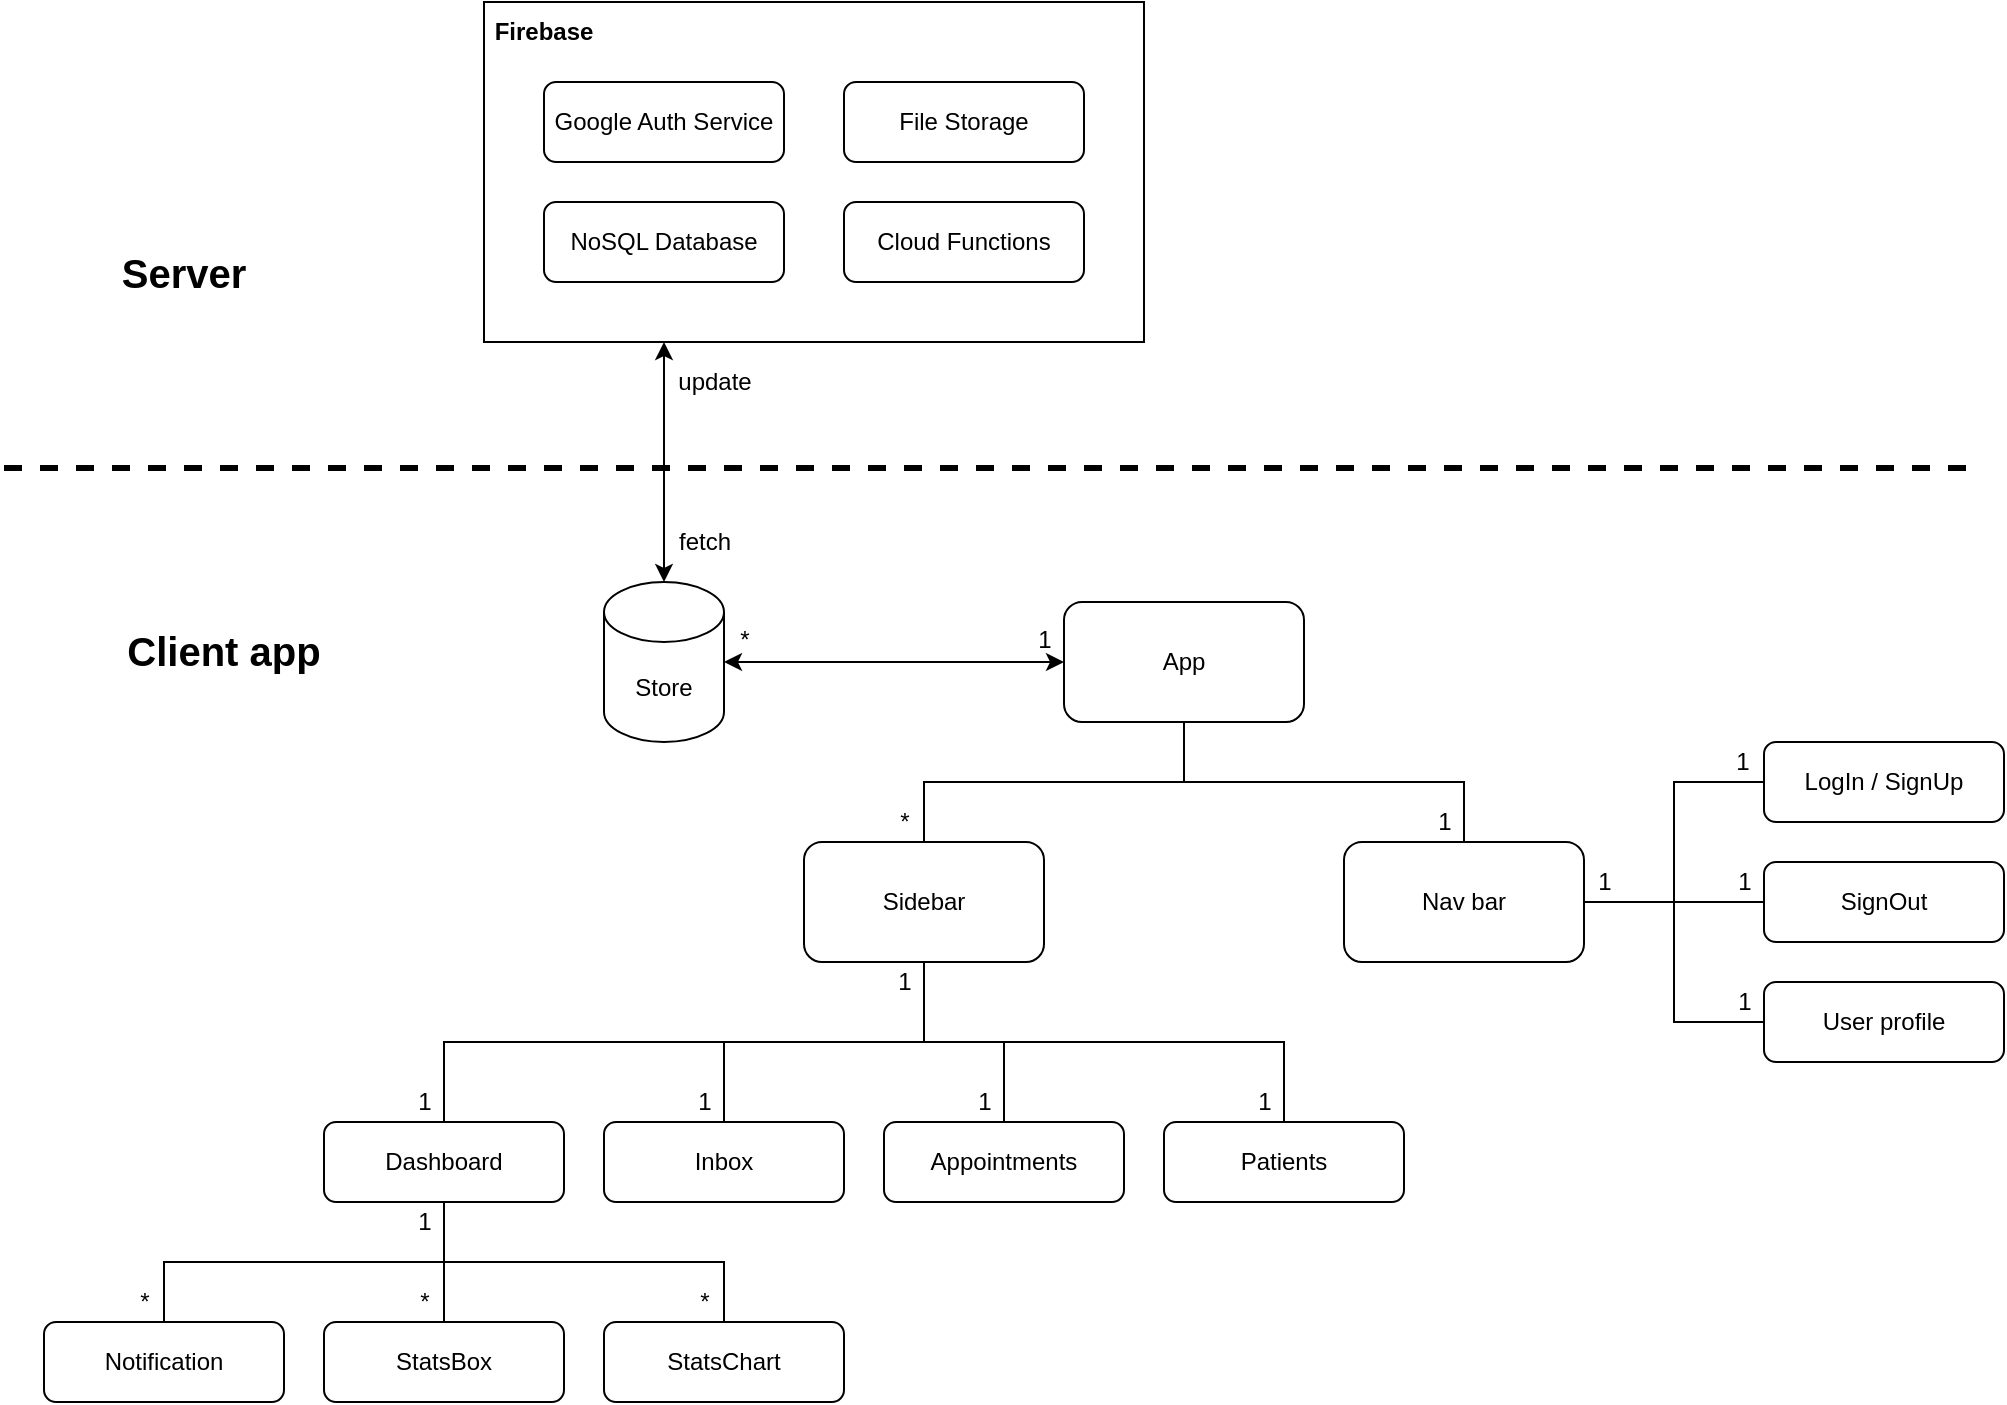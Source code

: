 <mxfile>
    <diagram id="pnW4RJUh1y0-BgwvNeCk" name="Page-1">
        <mxGraphModel dx="1663" dy="2600" grid="1" gridSize="10" guides="1" tooltips="1" connect="1" arrows="1" fold="1" page="1" pageScale="1" pageWidth="1100" pageHeight="850" math="0" shadow="0">
            <root>
                <mxCell id="0"/>
                <mxCell id="1" parent="0"/>
                <mxCell id="8" value="" style="rounded=0;whiteSpace=wrap;html=1;" vertex="1" parent="1">
                    <mxGeometry x="290" y="75" width="330" height="170" as="geometry"/>
                </mxCell>
                <mxCell id="5aPsQx6Y8apsw-u8vKCa-23" style="edgeStyle=orthogonalEdgeStyle;rounded=0;orthogonalLoop=1;jettySize=auto;html=1;exitX=0.5;exitY=1;exitDx=0;exitDy=0;entryX=0.5;entryY=0;entryDx=0;entryDy=0;endArrow=none;endFill=0;" parent="1" source="5aPsQx6Y8apsw-u8vKCa-2" target="5aPsQx6Y8apsw-u8vKCa-3" edge="1">
                    <mxGeometry relative="1" as="geometry"/>
                </mxCell>
                <mxCell id="5aPsQx6Y8apsw-u8vKCa-24" style="edgeStyle=orthogonalEdgeStyle;rounded=0;orthogonalLoop=1;jettySize=auto;html=1;exitX=0.5;exitY=1;exitDx=0;exitDy=0;entryX=0.5;entryY=0;entryDx=0;entryDy=0;endArrow=none;endFill=0;" parent="1" source="5aPsQx6Y8apsw-u8vKCa-2" target="5aPsQx6Y8apsw-u8vKCa-9" edge="1">
                    <mxGeometry relative="1" as="geometry"/>
                </mxCell>
                <mxCell id="5aPsQx6Y8apsw-u8vKCa-2" value="App" style="rounded=1;whiteSpace=wrap;html=1;" parent="1" vertex="1">
                    <mxGeometry x="580" y="375" width="120" height="60" as="geometry"/>
                </mxCell>
                <mxCell id="5aPsQx6Y8apsw-u8vKCa-18" style="edgeStyle=orthogonalEdgeStyle;rounded=0;orthogonalLoop=1;jettySize=auto;html=1;exitX=0.5;exitY=1;exitDx=0;exitDy=0;entryX=0.5;entryY=0;entryDx=0;entryDy=0;endArrow=none;endFill=0;" parent="1" source="5aPsQx6Y8apsw-u8vKCa-3" target="5aPsQx6Y8apsw-u8vKCa-8" edge="1">
                    <mxGeometry relative="1" as="geometry"/>
                </mxCell>
                <mxCell id="5aPsQx6Y8apsw-u8vKCa-19" style="edgeStyle=orthogonalEdgeStyle;rounded=0;orthogonalLoop=1;jettySize=auto;html=1;exitX=0.5;exitY=1;exitDx=0;exitDy=0;entryX=0.5;entryY=0;entryDx=0;entryDy=0;endArrow=none;endFill=0;" parent="1" source="5aPsQx6Y8apsw-u8vKCa-3" target="5aPsQx6Y8apsw-u8vKCa-4" edge="1">
                    <mxGeometry relative="1" as="geometry"/>
                </mxCell>
                <mxCell id="5aPsQx6Y8apsw-u8vKCa-20" style="edgeStyle=orthogonalEdgeStyle;rounded=0;orthogonalLoop=1;jettySize=auto;html=1;exitX=0.5;exitY=1;exitDx=0;exitDy=0;endArrow=none;endFill=0;" parent="1" source="5aPsQx6Y8apsw-u8vKCa-3" target="5aPsQx6Y8apsw-u8vKCa-16" edge="1">
                    <mxGeometry relative="1" as="geometry"/>
                </mxCell>
                <mxCell id="5aPsQx6Y8apsw-u8vKCa-3" value="Sidebar" style="rounded=1;whiteSpace=wrap;html=1;" parent="1" vertex="1">
                    <mxGeometry x="450" y="495" width="120" height="60" as="geometry"/>
                </mxCell>
                <mxCell id="5aPsQx6Y8apsw-u8vKCa-4" value="Appointments" style="rounded=1;whiteSpace=wrap;html=1;" parent="1" vertex="1">
                    <mxGeometry x="490" y="635" width="120" height="40" as="geometry"/>
                </mxCell>
                <mxCell id="5aPsQx6Y8apsw-u8vKCa-21" style="edgeStyle=orthogonalEdgeStyle;rounded=0;orthogonalLoop=1;jettySize=auto;html=1;exitX=0.5;exitY=0;exitDx=0;exitDy=0;entryX=0.5;entryY=1;entryDx=0;entryDy=0;endArrow=none;endFill=0;" parent="1" source="5aPsQx6Y8apsw-u8vKCa-5" target="5aPsQx6Y8apsw-u8vKCa-12" edge="1">
                    <mxGeometry relative="1" as="geometry"/>
                </mxCell>
                <mxCell id="5aPsQx6Y8apsw-u8vKCa-5" value="Notification" style="rounded=1;whiteSpace=wrap;html=1;" parent="1" vertex="1">
                    <mxGeometry x="70" y="735" width="120" height="40" as="geometry"/>
                </mxCell>
                <mxCell id="11" style="edgeStyle=none;rounded=0;html=1;exitX=1;exitY=0.5;exitDx=0;exitDy=0;exitPerimeter=0;entryX=0;entryY=0.5;entryDx=0;entryDy=0;startArrow=classic;startFill=1;endArrow=classic;endFill=1;strokeWidth=1;" edge="1" parent="1" source="5aPsQx6Y8apsw-u8vKCa-7" target="5aPsQx6Y8apsw-u8vKCa-2">
                    <mxGeometry relative="1" as="geometry"/>
                </mxCell>
                <mxCell id="12" style="edgeStyle=none;rounded=0;html=1;exitX=0.5;exitY=0;exitDx=0;exitDy=0;exitPerimeter=0;startArrow=classic;startFill=1;endArrow=classic;endFill=1;strokeWidth=1;" edge="1" parent="1" source="5aPsQx6Y8apsw-u8vKCa-7">
                    <mxGeometry relative="1" as="geometry">
                        <mxPoint x="380" y="245" as="targetPoint"/>
                    </mxGeometry>
                </mxCell>
                <mxCell id="5aPsQx6Y8apsw-u8vKCa-7" value="Store" style="shape=cylinder3;whiteSpace=wrap;html=1;boundedLbl=1;backgroundOutline=1;size=15;" parent="1" vertex="1">
                    <mxGeometry x="350" y="365" width="60" height="80" as="geometry"/>
                </mxCell>
                <mxCell id="5aPsQx6Y8apsw-u8vKCa-8" value="Inbox" style="rounded=1;whiteSpace=wrap;html=1;" parent="1" vertex="1">
                    <mxGeometry x="350" y="635" width="120" height="40" as="geometry"/>
                </mxCell>
                <mxCell id="5aPsQx6Y8apsw-u8vKCa-25" style="edgeStyle=orthogonalEdgeStyle;rounded=0;orthogonalLoop=1;jettySize=auto;html=1;exitX=1;exitY=0.5;exitDx=0;exitDy=0;entryX=0;entryY=0.5;entryDx=0;entryDy=0;endArrow=none;endFill=0;" parent="1" source="5aPsQx6Y8apsw-u8vKCa-9" target="5aPsQx6Y8apsw-u8vKCa-10" edge="1">
                    <mxGeometry relative="1" as="geometry"/>
                </mxCell>
                <mxCell id="5aPsQx6Y8apsw-u8vKCa-26" style="edgeStyle=orthogonalEdgeStyle;rounded=0;orthogonalLoop=1;jettySize=auto;html=1;exitX=1;exitY=0.5;exitDx=0;exitDy=0;entryX=0;entryY=0.5;entryDx=0;entryDy=0;endArrow=none;endFill=0;" parent="1" source="5aPsQx6Y8apsw-u8vKCa-9" target="5aPsQx6Y8apsw-u8vKCa-14" edge="1">
                    <mxGeometry relative="1" as="geometry"/>
                </mxCell>
                <mxCell id="5aPsQx6Y8apsw-u8vKCa-27" style="edgeStyle=orthogonalEdgeStyle;rounded=0;orthogonalLoop=1;jettySize=auto;html=1;exitX=1;exitY=0.5;exitDx=0;exitDy=0;entryX=0;entryY=0.5;entryDx=0;entryDy=0;endArrow=none;endFill=0;" parent="1" source="5aPsQx6Y8apsw-u8vKCa-9" target="5aPsQx6Y8apsw-u8vKCa-11" edge="1">
                    <mxGeometry relative="1" as="geometry"/>
                </mxCell>
                <mxCell id="5aPsQx6Y8apsw-u8vKCa-9" value="Nav bar" style="rounded=1;whiteSpace=wrap;html=1;" parent="1" vertex="1">
                    <mxGeometry x="720" y="495" width="120" height="60" as="geometry"/>
                </mxCell>
                <mxCell id="5aPsQx6Y8apsw-u8vKCa-10" value="LogIn / SignUp" style="rounded=1;whiteSpace=wrap;html=1;" parent="1" vertex="1">
                    <mxGeometry x="930" y="445" width="120" height="40" as="geometry"/>
                </mxCell>
                <mxCell id="5aPsQx6Y8apsw-u8vKCa-11" value="User profile" style="rounded=1;whiteSpace=wrap;html=1;" parent="1" vertex="1">
                    <mxGeometry x="930" y="565" width="120" height="40" as="geometry"/>
                </mxCell>
                <mxCell id="5aPsQx6Y8apsw-u8vKCa-17" style="edgeStyle=orthogonalEdgeStyle;rounded=0;orthogonalLoop=1;jettySize=auto;html=1;exitX=0.5;exitY=0;exitDx=0;exitDy=0;entryX=0.5;entryY=1;entryDx=0;entryDy=0;endArrow=none;endFill=0;" parent="1" source="5aPsQx6Y8apsw-u8vKCa-12" target="5aPsQx6Y8apsw-u8vKCa-3" edge="1">
                    <mxGeometry relative="1" as="geometry"/>
                </mxCell>
                <mxCell id="5aPsQx6Y8apsw-u8vKCa-12" value="Dashboard" style="rounded=1;whiteSpace=wrap;html=1;" parent="1" vertex="1">
                    <mxGeometry x="210" y="635" width="120" height="40" as="geometry"/>
                </mxCell>
                <mxCell id="5aPsQx6Y8apsw-u8vKCa-14" value="SignOut" style="rounded=1;whiteSpace=wrap;html=1;" parent="1" vertex="1">
                    <mxGeometry x="930" y="505" width="120" height="40" as="geometry"/>
                </mxCell>
                <mxCell id="5aPsQx6Y8apsw-u8vKCa-22" style="edgeStyle=orthogonalEdgeStyle;rounded=0;orthogonalLoop=1;jettySize=auto;html=1;exitX=0.5;exitY=0;exitDx=0;exitDy=0;endArrow=none;endFill=0;" parent="1" source="5aPsQx6Y8apsw-u8vKCa-15" edge="1">
                    <mxGeometry relative="1" as="geometry">
                        <mxPoint x="270" y="675" as="targetPoint"/>
                    </mxGeometry>
                </mxCell>
                <mxCell id="5aPsQx6Y8apsw-u8vKCa-15" value="StatsBox" style="rounded=1;whiteSpace=wrap;html=1;" parent="1" vertex="1">
                    <mxGeometry x="210" y="735" width="120" height="40" as="geometry"/>
                </mxCell>
                <mxCell id="5aPsQx6Y8apsw-u8vKCa-16" value="Patients" style="rounded=1;whiteSpace=wrap;html=1;" parent="1" vertex="1">
                    <mxGeometry x="630" y="635" width="120" height="40" as="geometry"/>
                </mxCell>
                <mxCell id="5aPsQx6Y8apsw-u8vKCa-28" value="1" style="text;html=1;align=center;verticalAlign=middle;resizable=0;points=[];autosize=1;strokeColor=none;fillColor=none;" parent="1" vertex="1">
                    <mxGeometry x="840" y="505" width="20" height="20" as="geometry"/>
                </mxCell>
                <mxCell id="5aPsQx6Y8apsw-u8vKCa-29" value="1" style="text;html=1;align=center;verticalAlign=middle;resizable=0;points=[];autosize=1;strokeColor=none;fillColor=none;" parent="1" vertex="1">
                    <mxGeometry x="909" y="445" width="20" height="20" as="geometry"/>
                </mxCell>
                <mxCell id="5aPsQx6Y8apsw-u8vKCa-30" value="1" style="text;html=1;align=center;verticalAlign=middle;resizable=0;points=[];autosize=1;strokeColor=none;fillColor=none;" parent="1" vertex="1">
                    <mxGeometry x="910" y="505" width="20" height="20" as="geometry"/>
                </mxCell>
                <mxCell id="5aPsQx6Y8apsw-u8vKCa-31" value="1" style="text;html=1;align=center;verticalAlign=middle;resizable=0;points=[];autosize=1;strokeColor=none;fillColor=none;" parent="1" vertex="1">
                    <mxGeometry x="910" y="565" width="20" height="20" as="geometry"/>
                </mxCell>
                <mxCell id="5aPsQx6Y8apsw-u8vKCa-33" value="*" style="text;html=1;align=center;verticalAlign=middle;resizable=0;points=[];autosize=1;strokeColor=none;fillColor=none;" parent="1" vertex="1">
                    <mxGeometry x="410" y="384" width="20" height="20" as="geometry"/>
                </mxCell>
                <mxCell id="5aPsQx6Y8apsw-u8vKCa-35" value="*" style="text;html=1;align=center;verticalAlign=middle;resizable=0;points=[];autosize=1;strokeColor=none;fillColor=none;" parent="1" vertex="1">
                    <mxGeometry x="490" y="475" width="20" height="20" as="geometry"/>
                </mxCell>
                <mxCell id="5aPsQx6Y8apsw-u8vKCa-36" value="1" style="text;html=1;align=center;verticalAlign=middle;resizable=0;points=[];autosize=1;strokeColor=none;fillColor=none;" parent="1" vertex="1">
                    <mxGeometry x="760" y="475" width="20" height="20" as="geometry"/>
                </mxCell>
                <mxCell id="5aPsQx6Y8apsw-u8vKCa-37" value="1" style="text;html=1;align=center;verticalAlign=middle;resizable=0;points=[];autosize=1;strokeColor=none;fillColor=none;" parent="1" vertex="1">
                    <mxGeometry x="490" y="555" width="20" height="20" as="geometry"/>
                </mxCell>
                <mxCell id="5aPsQx6Y8apsw-u8vKCa-38" value="1" style="text;html=1;align=center;verticalAlign=middle;resizable=0;points=[];autosize=1;strokeColor=none;fillColor=none;" parent="1" vertex="1">
                    <mxGeometry x="250" y="615" width="20" height="20" as="geometry"/>
                </mxCell>
                <mxCell id="5aPsQx6Y8apsw-u8vKCa-39" value="1" style="text;html=1;align=center;verticalAlign=middle;resizable=0;points=[];autosize=1;strokeColor=none;fillColor=none;" parent="1" vertex="1">
                    <mxGeometry x="390" y="615" width="20" height="20" as="geometry"/>
                </mxCell>
                <mxCell id="5aPsQx6Y8apsw-u8vKCa-41" value="1" style="text;html=1;align=center;verticalAlign=middle;resizable=0;points=[];autosize=1;strokeColor=none;fillColor=none;" parent="1" vertex="1">
                    <mxGeometry x="530" y="615" width="20" height="20" as="geometry"/>
                </mxCell>
                <mxCell id="5aPsQx6Y8apsw-u8vKCa-42" value="1" style="text;html=1;align=center;verticalAlign=middle;resizable=0;points=[];autosize=1;strokeColor=none;fillColor=none;" parent="1" vertex="1">
                    <mxGeometry x="670" y="615" width="20" height="20" as="geometry"/>
                </mxCell>
                <mxCell id="5aPsQx6Y8apsw-u8vKCa-43" value="*" style="text;html=1;align=center;verticalAlign=middle;resizable=0;points=[];autosize=1;strokeColor=none;fillColor=none;" parent="1" vertex="1">
                    <mxGeometry x="110" y="715" width="20" height="20" as="geometry"/>
                </mxCell>
                <mxCell id="5aPsQx6Y8apsw-u8vKCa-44" value="*" style="text;html=1;align=center;verticalAlign=middle;resizable=0;points=[];autosize=1;strokeColor=none;fillColor=none;" parent="1" vertex="1">
                    <mxGeometry x="250" y="715" width="20" height="20" as="geometry"/>
                </mxCell>
                <mxCell id="5aPsQx6Y8apsw-u8vKCa-45" value="1" style="text;html=1;align=center;verticalAlign=middle;resizable=0;points=[];autosize=1;strokeColor=none;fillColor=none;" parent="1" vertex="1">
                    <mxGeometry x="250" y="675" width="20" height="20" as="geometry"/>
                </mxCell>
                <mxCell id="4" style="edgeStyle=orthogonalEdgeStyle;html=1;exitX=0.5;exitY=0;exitDx=0;exitDy=0;entryX=0.5;entryY=1;entryDx=0;entryDy=0;rounded=0;endArrow=none;endFill=0;" edge="1" parent="1" source="3" target="5aPsQx6Y8apsw-u8vKCa-12">
                    <mxGeometry relative="1" as="geometry"/>
                </mxCell>
                <mxCell id="3" value="StatsChart" style="rounded=1;whiteSpace=wrap;html=1;" vertex="1" parent="1">
                    <mxGeometry x="350" y="735" width="120" height="40" as="geometry"/>
                </mxCell>
                <mxCell id="5" value="*" style="text;html=1;align=center;verticalAlign=middle;resizable=0;points=[];autosize=1;strokeColor=none;fillColor=none;" vertex="1" parent="1">
                    <mxGeometry x="390" y="715" width="20" height="20" as="geometry"/>
                </mxCell>
                <mxCell id="6" value="" style="endArrow=none;dashed=1;html=1;rounded=0;strokeWidth=3;" edge="1" parent="1">
                    <mxGeometry width="50" height="50" relative="1" as="geometry">
                        <mxPoint x="50" y="308" as="sourcePoint"/>
                        <mxPoint x="1040" y="308" as="targetPoint"/>
                    </mxGeometry>
                </mxCell>
                <mxCell id="7" value="NoSQL Database" style="rounded=1;whiteSpace=wrap;html=1;" vertex="1" parent="1">
                    <mxGeometry x="320" y="175" width="120" height="40" as="geometry"/>
                </mxCell>
                <mxCell id="10" value="1" style="text;html=1;align=center;verticalAlign=middle;resizable=0;points=[];autosize=1;strokeColor=none;fillColor=none;" vertex="1" parent="1">
                    <mxGeometry x="560" y="384" width="20" height="20" as="geometry"/>
                </mxCell>
                <mxCell id="13" value="Google Auth Service" style="rounded=1;whiteSpace=wrap;html=1;" vertex="1" parent="1">
                    <mxGeometry x="320" y="115" width="120" height="40" as="geometry"/>
                </mxCell>
                <mxCell id="14" value="File Storage" style="rounded=1;whiteSpace=wrap;html=1;" vertex="1" parent="1">
                    <mxGeometry x="470" y="115" width="120" height="40" as="geometry"/>
                </mxCell>
                <mxCell id="15" value="&lt;b&gt;Firebase&lt;/b&gt;" style="text;html=1;strokeColor=none;fillColor=none;align=center;verticalAlign=middle;whiteSpace=wrap;rounded=0;" vertex="1" parent="1">
                    <mxGeometry x="290" y="75" width="60" height="30" as="geometry"/>
                </mxCell>
                <mxCell id="16" value="Cloud Functions" style="rounded=1;whiteSpace=wrap;html=1;" vertex="1" parent="1">
                    <mxGeometry x="470" y="175" width="120" height="40" as="geometry"/>
                </mxCell>
                <mxCell id="17" value="fetch" style="text;html=1;align=center;verticalAlign=middle;resizable=0;points=[];autosize=1;strokeColor=none;fillColor=none;" vertex="1" parent="1">
                    <mxGeometry x="380" y="335" width="40" height="20" as="geometry"/>
                </mxCell>
                <mxCell id="18" value="update" style="text;html=1;align=center;verticalAlign=middle;resizable=0;points=[];autosize=1;strokeColor=none;fillColor=none;" vertex="1" parent="1">
                    <mxGeometry x="380" y="255" width="50" height="20" as="geometry"/>
                </mxCell>
                <mxCell id="19" value="&lt;font size=&quot;1&quot;&gt;&lt;b style=&quot;font-size: 20px&quot;&gt;Server&lt;/b&gt;&lt;/font&gt;" style="text;html=1;strokeColor=none;fillColor=none;align=center;verticalAlign=middle;whiteSpace=wrap;rounded=0;" vertex="1" parent="1">
                    <mxGeometry x="110" y="195" width="60" height="30" as="geometry"/>
                </mxCell>
                <mxCell id="20" value="&lt;font size=&quot;1&quot;&gt;&lt;b style=&quot;font-size: 20px&quot;&gt;Client app&lt;/b&gt;&lt;/font&gt;" style="text;html=1;strokeColor=none;fillColor=none;align=center;verticalAlign=middle;whiteSpace=wrap;rounded=0;" vertex="1" parent="1">
                    <mxGeometry x="110" y="384" width="100" height="30" as="geometry"/>
                </mxCell>
            </root>
        </mxGraphModel>
    </diagram>
</mxfile>
